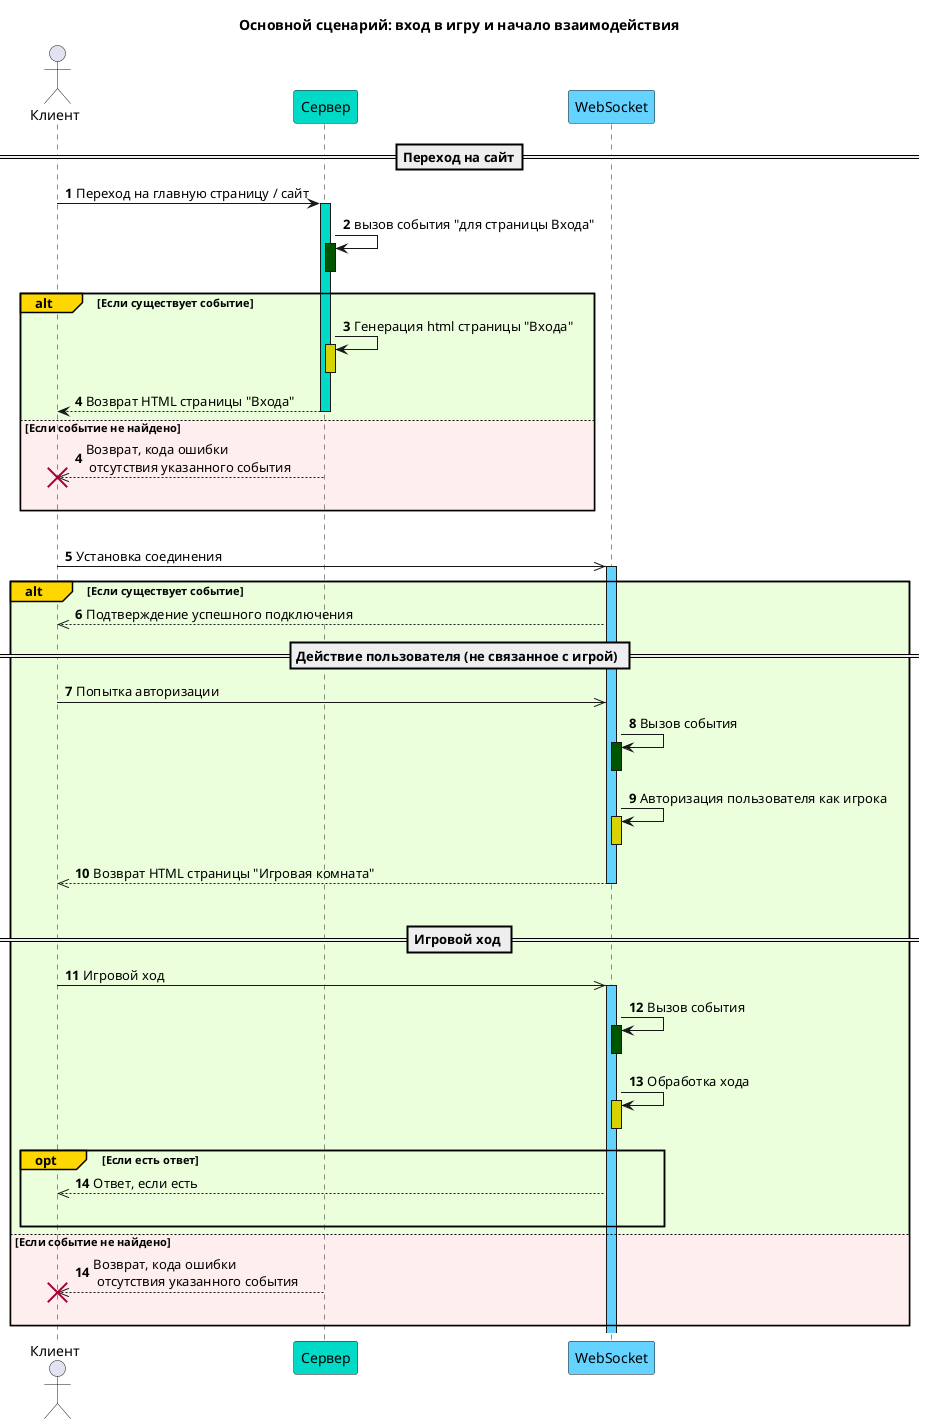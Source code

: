 @startuml sequenceDiagramsGeneral
title Основной сценарий: вход в игру и начало взаимодействия

actor Клиент as client
participant Сервер as server #00dac7
participant WebSocket #65d3ff

autonumber
==Переход на сайт==
client -> server ++ #00dac7 : Переход на главную страницу / сайт
server -> server ++-- #005500 : вызов события "для страницы Входа"
alt#Gold #ebffdd Если существует событие
    server -> server ++-- #d6d300 : Генерация html страницы "Входа"
    server --> client -- : Возврат HTML страницы "Входа"
else #ffeeee Если событие не найдено
    autonumber 4
    server -->> client !! : Возврат, кода ошибки\n отсутствия указанного события
    |||
end

|||
client ->> WebSocket ++ #65d3ff : Установка соединения
alt#Gold #ebffdd Если существует событие
    WebSocket -->> client : Подтверждение успешного подключения

    == Действие пользователя (не связанное с игрой) ==
    client ->> WebSocket : Попытка авторизации
    WebSocket -> WebSocket ++-- #005500 : Вызов события
    WebSocket -> WebSocket ++-- #d6d300 : Авторизация пользователя как игрока
    WebSocket -->> client -- : Возврат HTML страницы "Игровая комната"
    |||
    == Игровой ход ==
    client ->> WebSocket ++ #65d3ff : Игровой ход
    WebSocket -> WebSocket ++-- #005500 : Вызов события
    WebSocket -> WebSocket ++-- #d6d300 : Обработка хода

    opt#Gold Если есть ответ
        WebSocket -->> client : Ответ, если есть
        |||
    end
else #ffeeee Если событие не найдено
    autonumber 14
    server -->> client !! : Возврат, кода ошибки\n отсутствия указанного события
    |||
end
@enduml